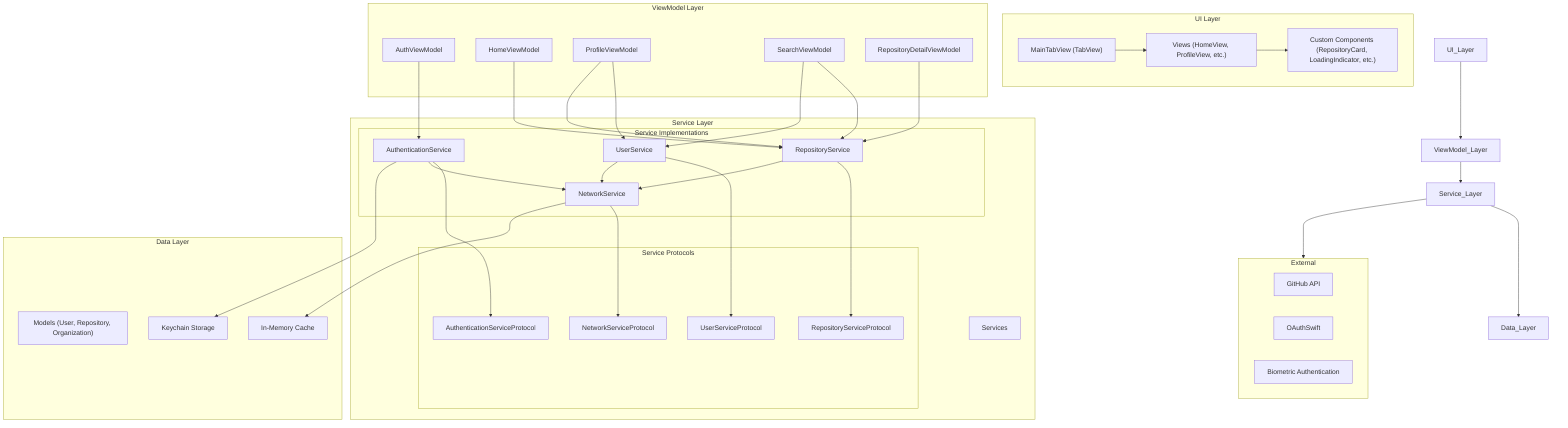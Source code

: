graph TD
    subgraph UI Layer
        direction LR
        MainTabView["MainTabView (TabView)"]
        Views["Views (HomeView, ProfileView, etc.)"]
        CustomComponents["Custom Components (RepositoryCard, LoadingIndicator, etc.)"]
    end

    subgraph ViewModel Layer
        direction LR
        AuthViewModel["AuthViewModel"]
        HomeViewModel["HomeViewModel"]
        ProfileViewModel["ProfileViewModel"]
        SearchViewModel["SearchViewModel"]
        RepoDetailViewModel["RepositoryDetailViewModel"]
    end

    subgraph Service Layer
        direction TB
        Services["Services"]
        subgraph Service Implementations
            direction LR
            AuthService["AuthenticationService"]
            NetworkService["NetworkService"]
            RepoService["RepositoryService"]
            UserService["UserService"]
        end
        subgraph Service Protocols
            direction LR
            AuthServiceProtocol["AuthenticationServiceProtocol"]
            NetworkServiceProtocol["NetworkServiceProtocol"]
            RepoServiceProtocol["RepositoryServiceProtocol"]
            UserServiceProtocol["UserServiceProtocol"]
        end
    end

    subgraph Data Layer
        direction LR
        Models["Models (User, Repository, Organization)"]
        KeychainStorage["Keychain Storage"]
        Cache["In-Memory Cache"]
    end

    subgraph External
        direction LR
        GitHubAPI["GitHub API"]
        OAuthSwift["OAuthSwift"]
        BiometricAuth["Biometric Authentication"]
    end

    UI_Layer --> ViewModel_Layer
    ViewModel_Layer --> Service_Layer
    Service_Layer --> Data_Layer
    Service_Layer --> External

    AuthService --> AuthServiceProtocol
    NetworkService --> NetworkServiceProtocol
    RepoService --> RepoServiceProtocol
    UserService --> UserServiceProtocol

    AuthService --> NetworkService
    RepoService --> NetworkService
    UserService --> NetworkService

    AuthService --> KeychainStorage
    NetworkService --> Cache

    MainTabView --> Views
    Views --> CustomComponents

    AuthViewModel --> AuthService
    HomeViewModel --> RepoService
    ProfileViewModel --> UserService
    ProfileViewModel --> RepoService
    SearchViewModel --> RepoService
    SearchViewModel --> UserService
    RepoDetailViewModel --> RepoService
